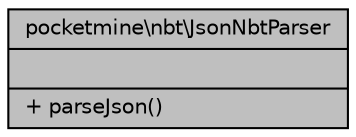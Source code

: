 digraph "pocketmine\nbt\JsonNbtParser"
{
 // INTERACTIVE_SVG=YES
 // LATEX_PDF_SIZE
  edge [fontname="Helvetica",fontsize="10",labelfontname="Helvetica",labelfontsize="10"];
  node [fontname="Helvetica",fontsize="10",shape=record];
  Node1 [label="{pocketmine\\nbt\\JsonNbtParser\n||+ parseJson()\l}",height=0.2,width=0.4,color="black", fillcolor="grey75", style="filled", fontcolor="black",tooltip=" "];
}
